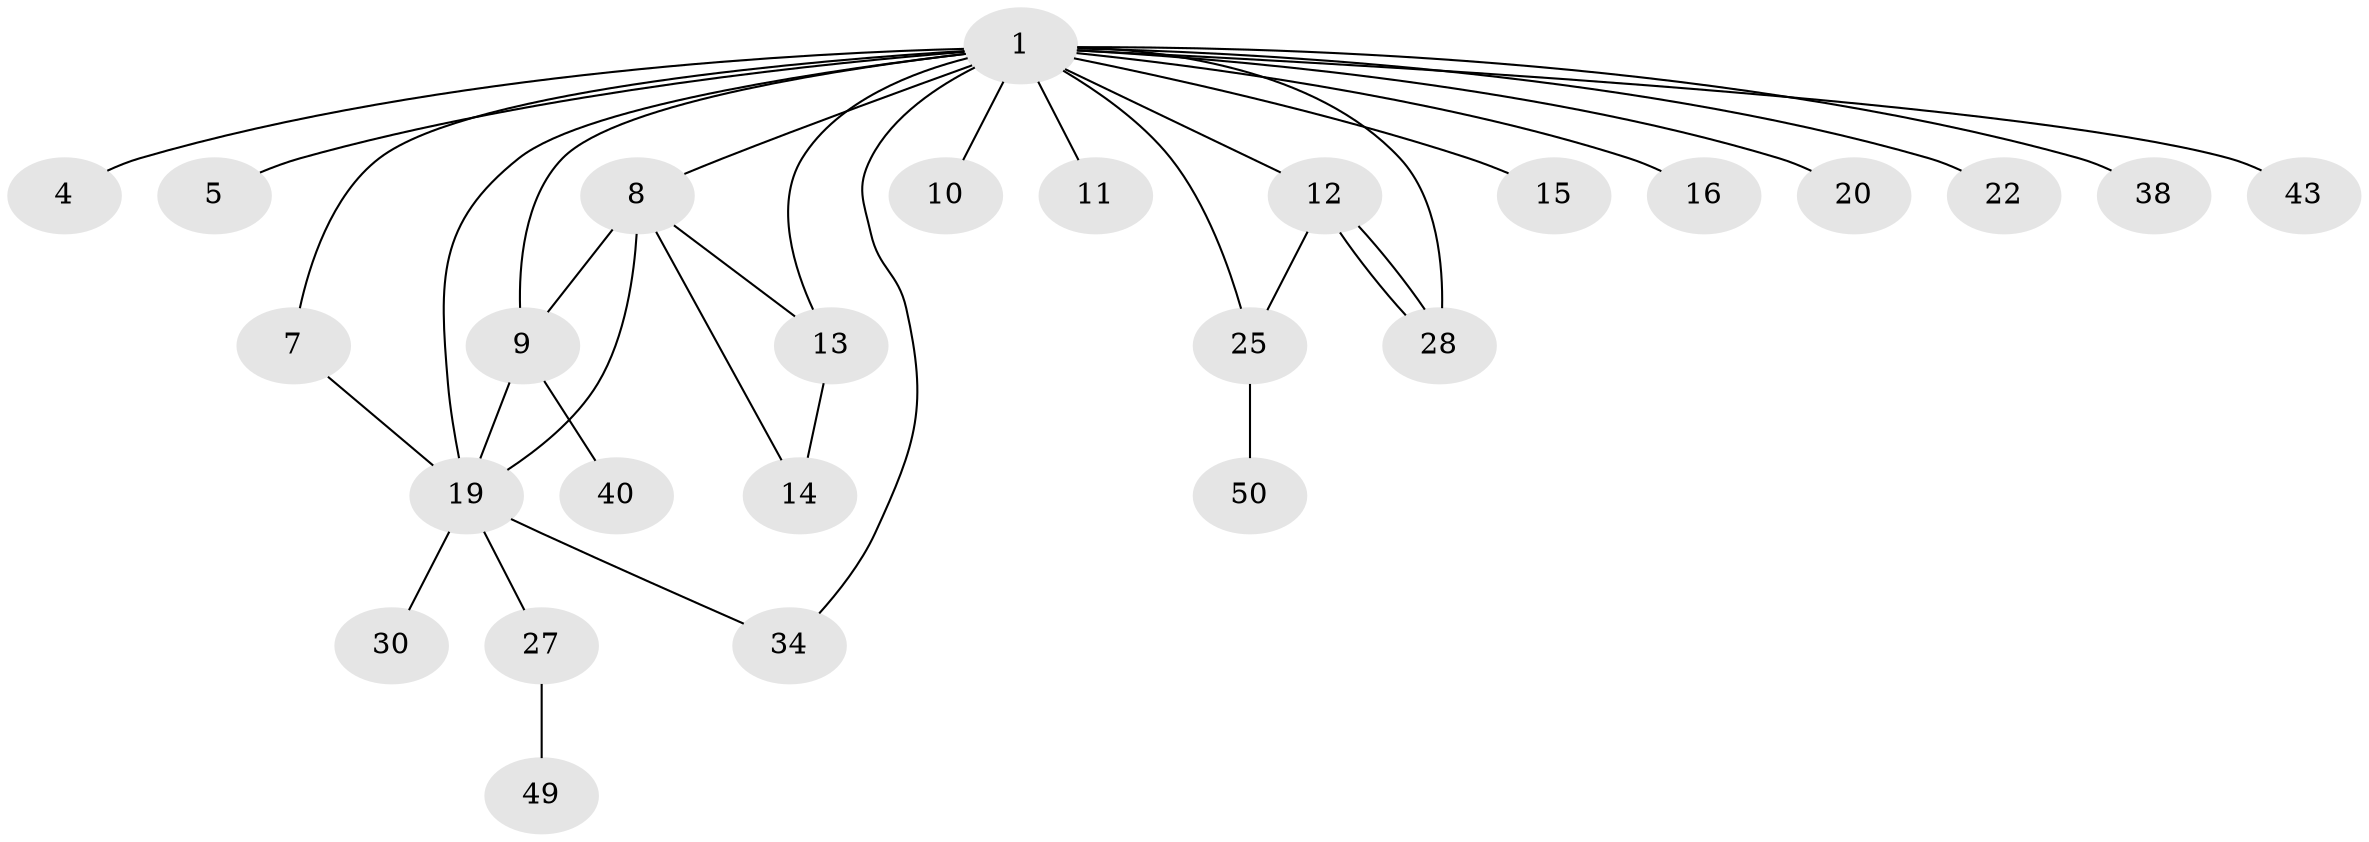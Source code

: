 // original degree distribution, {6: 0.057692307692307696, 13: 0.019230769230769232, 11: 0.019230769230769232, 1: 0.36538461538461536, 2: 0.2692307692307692, 12: 0.019230769230769232, 5: 0.07692307692307693, 3: 0.1346153846153846, 8: 0.019230769230769232, 4: 0.019230769230769232}
// Generated by graph-tools (version 1.1) at 2025/14/03/09/25 04:14:20]
// undirected, 26 vertices, 35 edges
graph export_dot {
graph [start="1"]
  node [color=gray90,style=filled];
  1 [super="+17+2+26"];
  4;
  5 [super="+52"];
  7;
  8 [super="+18+47"];
  9 [super="+24"];
  10;
  11;
  12 [super="+42"];
  13 [super="+23"];
  14;
  15;
  16 [super="+35"];
  19 [super="+21+33+37"];
  20 [super="+29+31"];
  22;
  25 [super="+39"];
  27 [super="+32+51"];
  28;
  30;
  34 [super="+36"];
  38;
  40;
  43;
  49;
  50;
  1 -- 4;
  1 -- 19;
  1 -- 22;
  1 -- 25;
  1 -- 11 [weight=2];
  1 -- 5;
  1 -- 7;
  1 -- 8 [weight=4];
  1 -- 9 [weight=3];
  1 -- 10;
  1 -- 12;
  1 -- 13;
  1 -- 15;
  1 -- 16 [weight=2];
  1 -- 20;
  1 -- 28 [weight=3];
  1 -- 38;
  1 -- 43;
  1 -- 34;
  7 -- 19;
  8 -- 14;
  8 -- 9 [weight=2];
  8 -- 19;
  8 -- 13;
  9 -- 19;
  9 -- 40;
  12 -- 28;
  12 -- 28;
  12 -- 25;
  13 -- 14;
  19 -- 30;
  19 -- 27;
  19 -- 34;
  25 -- 50;
  27 -- 49;
}
